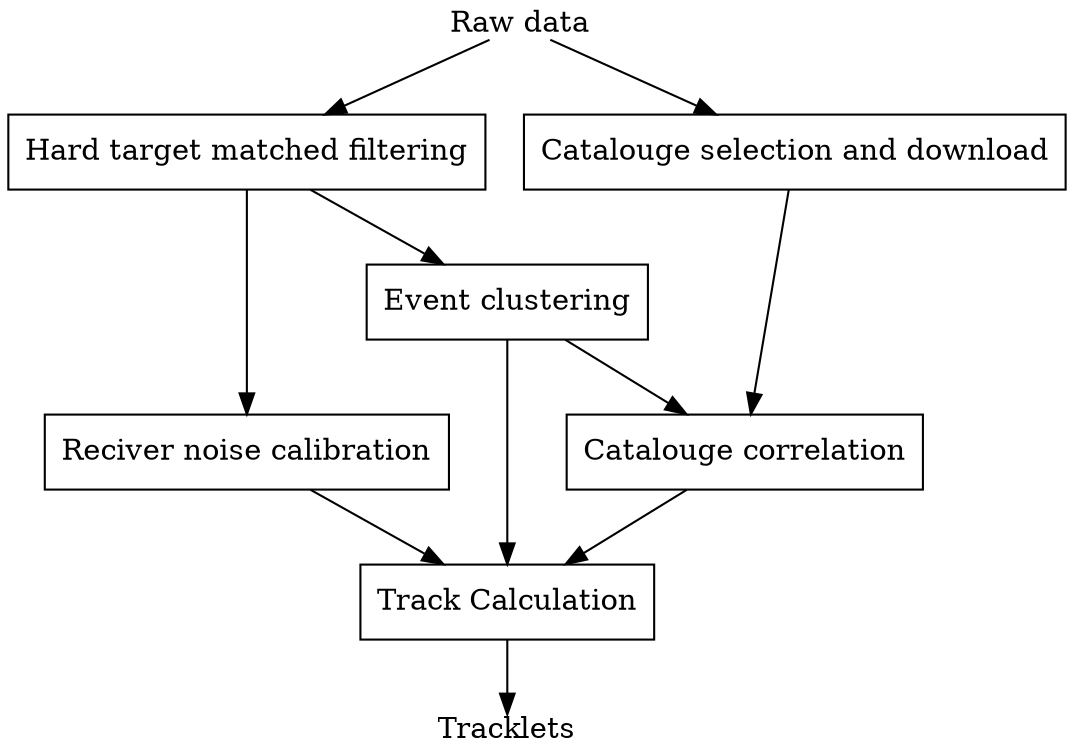 digraph {
    rankdir="TB";
    dpi=300;
    data [
        label = "Raw data"
        shape = plain
    ];

    node [ shape=rect ];
    proc [ label="Hard target matched filtering" ];
    db [ label="Catalouge selection and download" ];
    clust [ label="Event clustering" ];
    noise [ label="Reciver noise calibration" ];
    correlation [ label="Catalouge correlation" ];
    track [ label="Track Calculation" ];

    tracklets [
        label="Tracklets"
        shape = plain
    ];
    data -> proc;
    data -> db;
    db -> correlation;
    proc -> clust;
    proc -> noise;
    clust -> correlation;
    correlation -> track;
    clust -> track;
    noise -> track;
    track -> tracklets;
}
